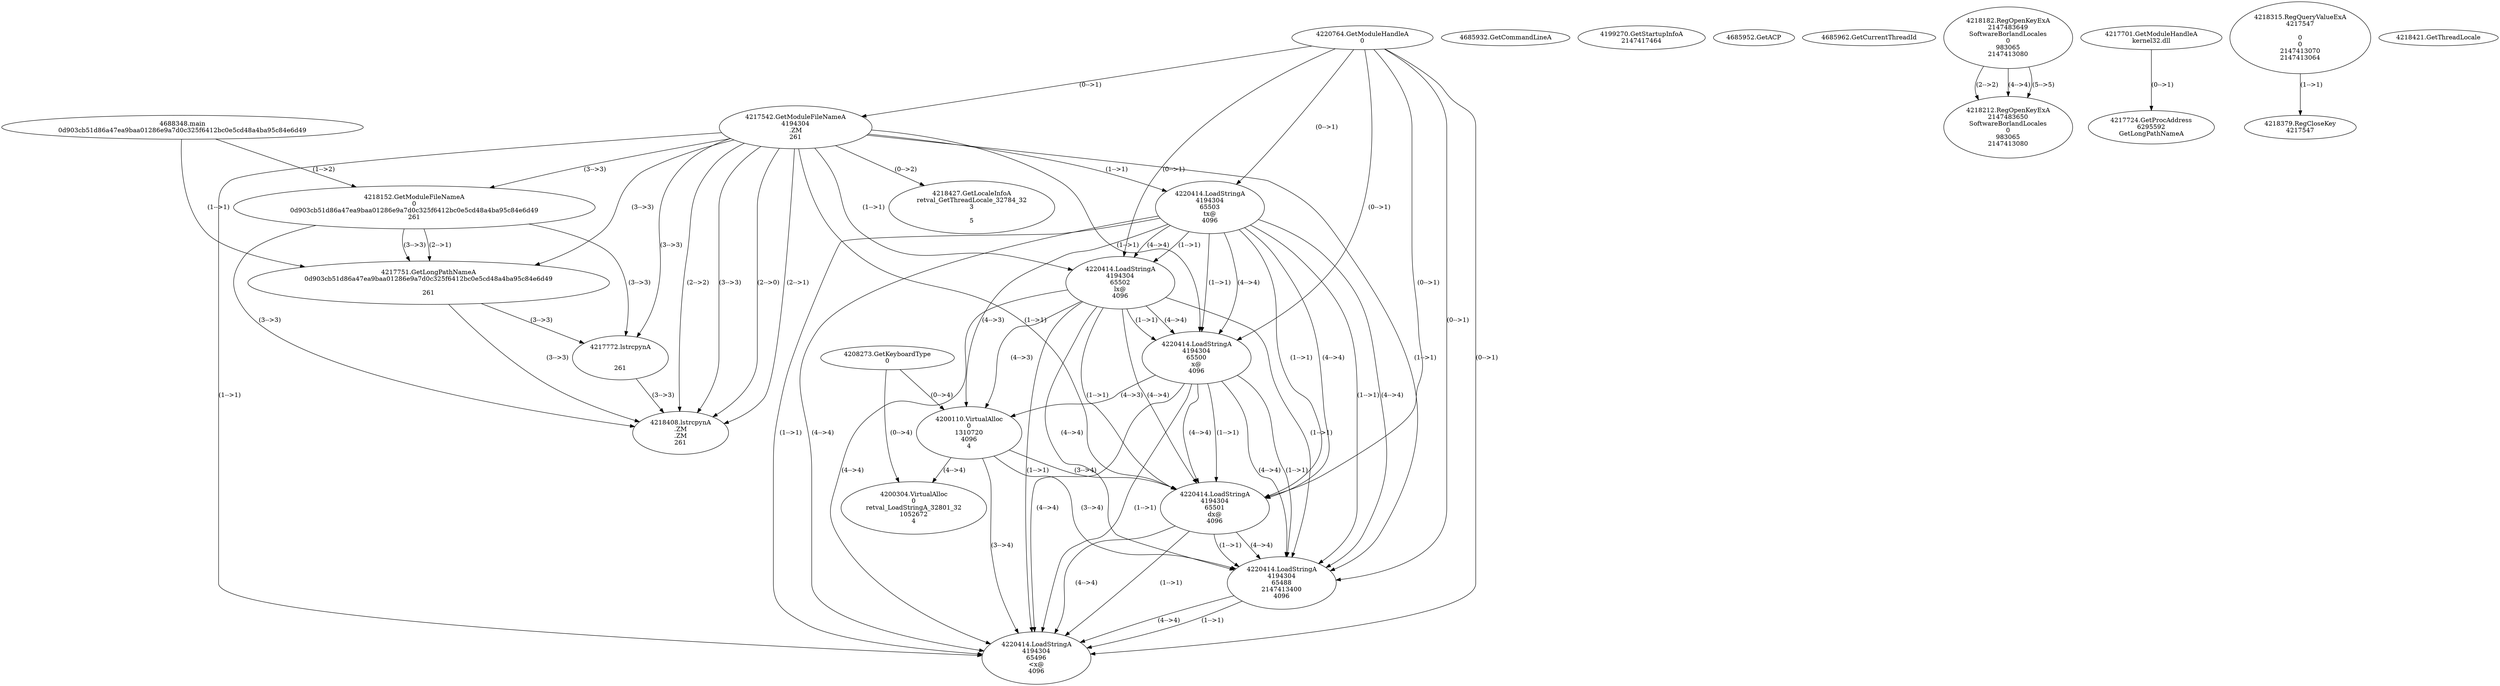 // Global SCDG with merge call
digraph {
	0 [label="4688348.main
0d903cb51d86a47ea9baa01286e9a7d0c325f6412bc0e5cd48a4ba95c84e6d49"]
	1 [label="4220764.GetModuleHandleA
0"]
	2 [label="4208273.GetKeyboardType
0"]
	3 [label="4685932.GetCommandLineA
"]
	4 [label="4199270.GetStartupInfoA
2147417464"]
	5 [label="4685952.GetACP
"]
	6 [label="4685962.GetCurrentThreadId
"]
	7 [label="4217542.GetModuleFileNameA
4194304
.ZM
261"]
	1 -> 7 [label="(0-->1)"]
	8 [label="4218152.GetModuleFileNameA
0
0d903cb51d86a47ea9baa01286e9a7d0c325f6412bc0e5cd48a4ba95c84e6d49
261"]
	0 -> 8 [label="(1-->2)"]
	7 -> 8 [label="(3-->3)"]
	9 [label="4218182.RegOpenKeyExA
2147483649
Software\Borland\Locales
0
983065
2147413080"]
	10 [label="4218212.RegOpenKeyExA
2147483650
Software\Borland\Locales
0
983065
2147413080"]
	9 -> 10 [label="(2-->2)"]
	9 -> 10 [label="(4-->4)"]
	9 -> 10 [label="(5-->5)"]
	11 [label="4217701.GetModuleHandleA
kernel32.dll"]
	12 [label="4217724.GetProcAddress
6295592
GetLongPathNameA"]
	11 -> 12 [label="(0-->1)"]
	13 [label="4217751.GetLongPathNameA
0d903cb51d86a47ea9baa01286e9a7d0c325f6412bc0e5cd48a4ba95c84e6d49

261"]
	0 -> 13 [label="(1-->1)"]
	8 -> 13 [label="(2-->1)"]
	7 -> 13 [label="(3-->3)"]
	8 -> 13 [label="(3-->3)"]
	14 [label="4217772.lstrcpynA


261"]
	7 -> 14 [label="(3-->3)"]
	8 -> 14 [label="(3-->3)"]
	13 -> 14 [label="(3-->3)"]
	15 [label="4218315.RegQueryValueExA
4217547

0
0
2147413070
2147413064"]
	16 [label="4218379.RegCloseKey
4217547"]
	15 -> 16 [label="(1-->1)"]
	17 [label="4218408.lstrcpynA
.ZM
.ZM
261"]
	7 -> 17 [label="(2-->1)"]
	7 -> 17 [label="(2-->2)"]
	7 -> 17 [label="(3-->3)"]
	8 -> 17 [label="(3-->3)"]
	13 -> 17 [label="(3-->3)"]
	14 -> 17 [label="(3-->3)"]
	7 -> 17 [label="(2-->0)"]
	18 [label="4218421.GetThreadLocale
"]
	19 [label="4218427.GetLocaleInfoA
retval_GetThreadLocale_32784_32
3

5"]
	7 -> 19 [label="(0-->2)"]
	20 [label="4220414.LoadStringA
4194304
65503
tx@
4096"]
	1 -> 20 [label="(0-->1)"]
	7 -> 20 [label="(1-->1)"]
	21 [label="4220414.LoadStringA
4194304
65502
lx@
4096"]
	1 -> 21 [label="(0-->1)"]
	7 -> 21 [label="(1-->1)"]
	20 -> 21 [label="(1-->1)"]
	20 -> 21 [label="(4-->4)"]
	22 [label="4220414.LoadStringA
4194304
65500
\x@
4096"]
	1 -> 22 [label="(0-->1)"]
	7 -> 22 [label="(1-->1)"]
	20 -> 22 [label="(1-->1)"]
	21 -> 22 [label="(1-->1)"]
	20 -> 22 [label="(4-->4)"]
	21 -> 22 [label="(4-->4)"]
	23 [label="4200110.VirtualAlloc
0
1310720
4096
4"]
	20 -> 23 [label="(4-->3)"]
	21 -> 23 [label="(4-->3)"]
	22 -> 23 [label="(4-->3)"]
	2 -> 23 [label="(0-->4)"]
	24 [label="4220414.LoadStringA
4194304
65501
dx@
4096"]
	1 -> 24 [label="(0-->1)"]
	7 -> 24 [label="(1-->1)"]
	20 -> 24 [label="(1-->1)"]
	21 -> 24 [label="(1-->1)"]
	22 -> 24 [label="(1-->1)"]
	20 -> 24 [label="(4-->4)"]
	21 -> 24 [label="(4-->4)"]
	22 -> 24 [label="(4-->4)"]
	23 -> 24 [label="(3-->4)"]
	25 [label="4220414.LoadStringA
4194304
65488
2147413400
4096"]
	1 -> 25 [label="(0-->1)"]
	7 -> 25 [label="(1-->1)"]
	20 -> 25 [label="(1-->1)"]
	21 -> 25 [label="(1-->1)"]
	22 -> 25 [label="(1-->1)"]
	24 -> 25 [label="(1-->1)"]
	20 -> 25 [label="(4-->4)"]
	21 -> 25 [label="(4-->4)"]
	22 -> 25 [label="(4-->4)"]
	23 -> 25 [label="(3-->4)"]
	24 -> 25 [label="(4-->4)"]
	26 [label="4220414.LoadStringA
4194304
65496
<x@
4096"]
	1 -> 26 [label="(0-->1)"]
	7 -> 26 [label="(1-->1)"]
	20 -> 26 [label="(1-->1)"]
	21 -> 26 [label="(1-->1)"]
	22 -> 26 [label="(1-->1)"]
	24 -> 26 [label="(1-->1)"]
	25 -> 26 [label="(1-->1)"]
	20 -> 26 [label="(4-->4)"]
	21 -> 26 [label="(4-->4)"]
	22 -> 26 [label="(4-->4)"]
	23 -> 26 [label="(3-->4)"]
	24 -> 26 [label="(4-->4)"]
	25 -> 26 [label="(4-->4)"]
	27 [label="4200304.VirtualAlloc
0
retval_LoadStringA_32801_32
1052672
4"]
	2 -> 27 [label="(0-->4)"]
	23 -> 27 [label="(4-->4)"]
}

